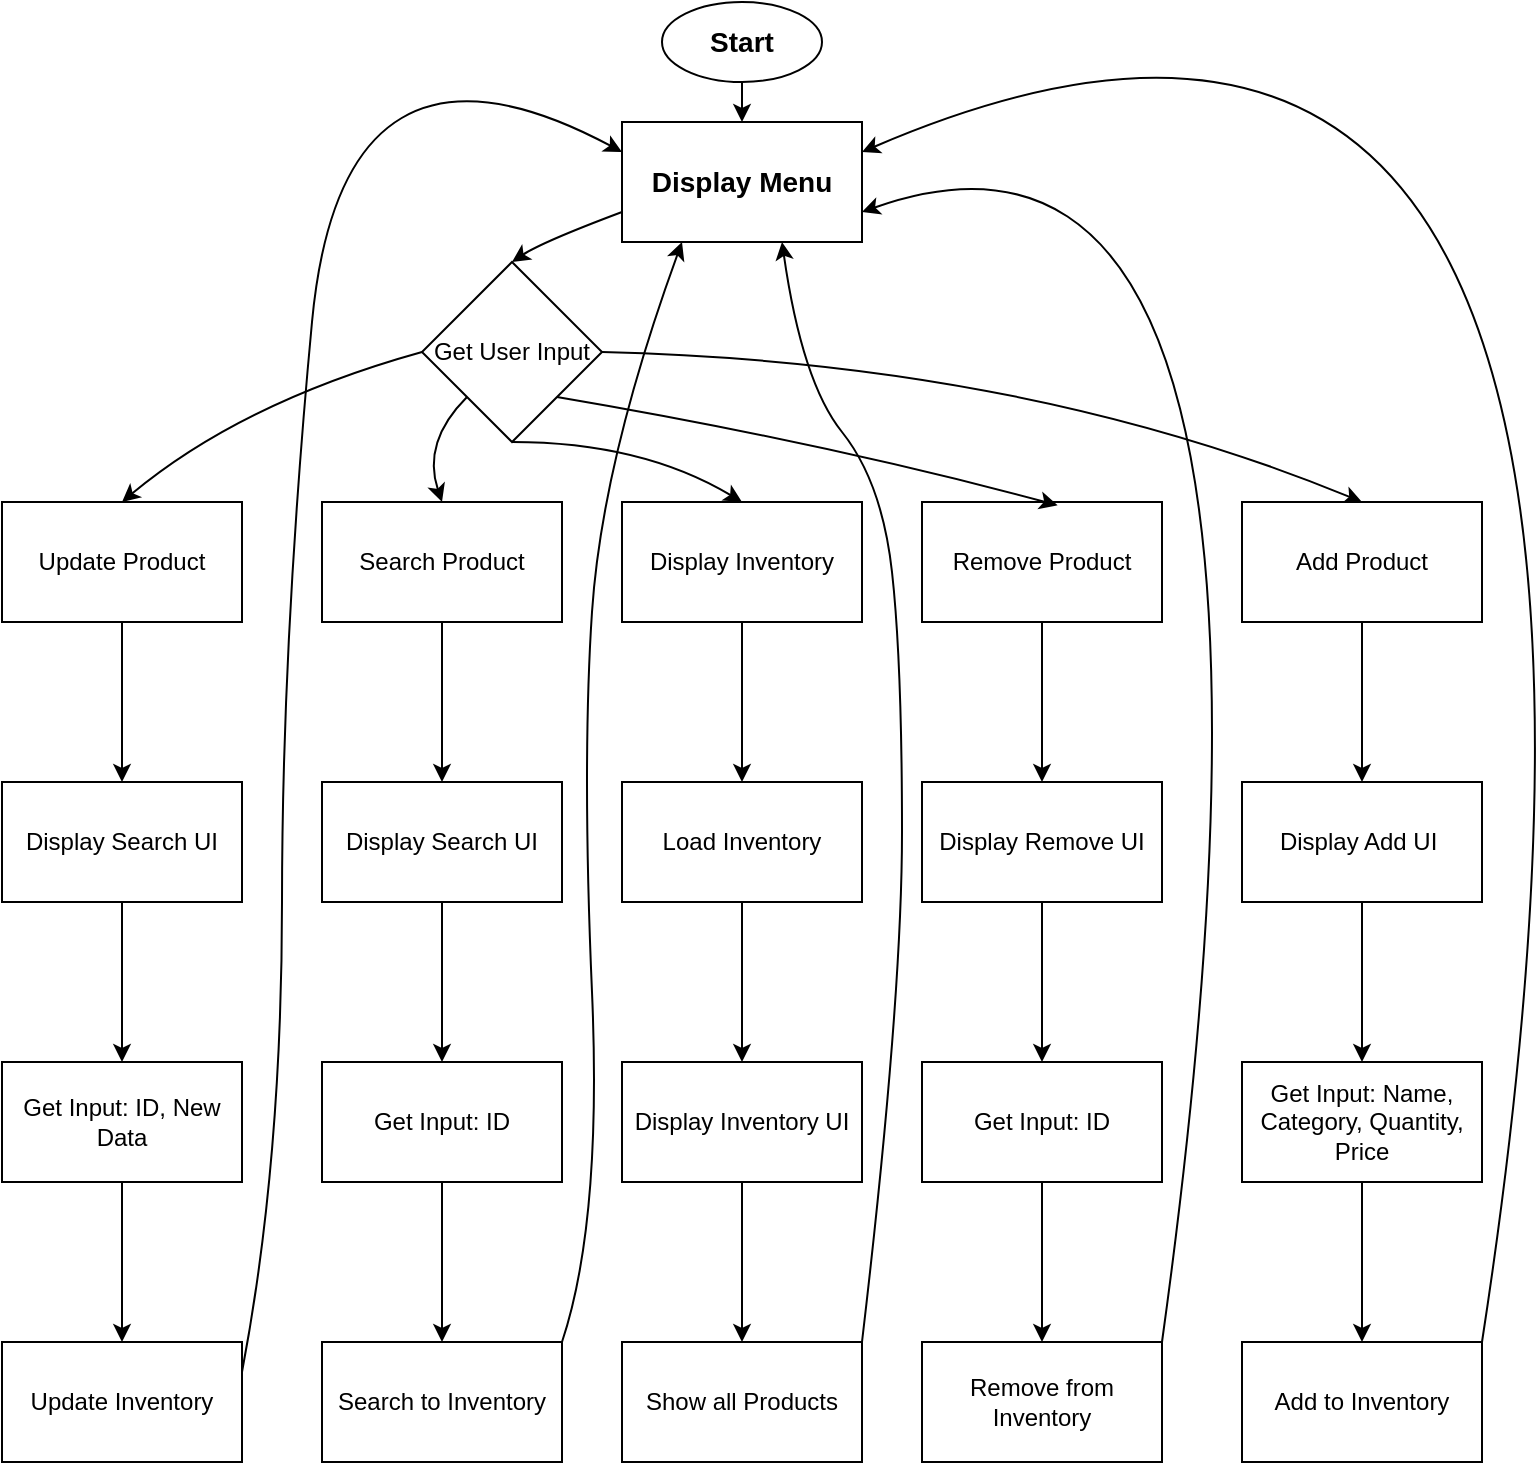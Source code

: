 <mxfile>
    <diagram id="IuuMAnqHUnREeQNYz0RK" name="Page-1">
        <mxGraphModel dx="1264" dy="826" grid="1" gridSize="10" guides="1" tooltips="1" connect="1" arrows="1" fold="1" page="1" pageScale="1" pageWidth="850" pageHeight="1100" math="0" shadow="0">
            <root>
                <mxCell id="0"/>
                <mxCell id="1" parent="0"/>
                <mxCell id="8" value="" style="edgeStyle=none;html=1;" edge="1" parent="1" source="2" target="7">
                    <mxGeometry relative="1" as="geometry"/>
                </mxCell>
                <mxCell id="2" value="Start" style="ellipse;whiteSpace=wrap;html=1;fontStyle=1;fontSize=14;" vertex="1" parent="1">
                    <mxGeometry x="370" y="40" width="80" height="40" as="geometry"/>
                </mxCell>
                <mxCell id="21" style="edgeStyle=none;html=1;exitX=0.5;exitY=1;exitDx=0;exitDy=0;entryX=0.5;entryY=0;entryDx=0;entryDy=0;rounded=0;curved=1;" edge="1" parent="1" source="5" target="12">
                    <mxGeometry relative="1" as="geometry">
                        <Array as="points">
                            <mxPoint x="160" y="240"/>
                        </Array>
                    </mxGeometry>
                </mxCell>
                <mxCell id="51" style="edgeStyle=none;html=1;exitX=1;exitY=1;exitDx=0;exitDy=0;entryX=0.5;entryY=0;entryDx=0;entryDy=0;rounded=0;curved=1;" edge="1" parent="1" source="5" target="22">
                    <mxGeometry relative="1" as="geometry">
                        <Array as="points">
                            <mxPoint x="250" y="260"/>
                        </Array>
                    </mxGeometry>
                </mxCell>
                <mxCell id="52" style="edgeStyle=none;html=1;exitX=1;exitY=0.5;exitDx=0;exitDy=0;entryX=0.5;entryY=0;entryDx=0;entryDy=0;rounded=0;curved=1;" edge="1" parent="1" source="5" target="30">
                    <mxGeometry relative="1" as="geometry">
                        <Array as="points">
                            <mxPoint x="360" y="260"/>
                        </Array>
                    </mxGeometry>
                </mxCell>
                <mxCell id="54" style="edgeStyle=none;html=1;exitX=0.5;exitY=0;exitDx=0;exitDy=0;entryX=0.5;entryY=0;entryDx=0;entryDy=0;rounded=0;curved=1;" edge="1" parent="1" source="5" target="44">
                    <mxGeometry relative="1" as="geometry">
                        <Array as="points">
                            <mxPoint x="550" y="220"/>
                        </Array>
                    </mxGeometry>
                </mxCell>
                <mxCell id="5" value="Get User Input" style="rhombus;whiteSpace=wrap;html=1;direction=south;" vertex="1" parent="1">
                    <mxGeometry x="250" y="170" width="90" height="90" as="geometry"/>
                </mxCell>
                <mxCell id="11" style="edgeStyle=none;html=1;exitX=0;exitY=0.75;exitDx=0;exitDy=0;entryX=0;entryY=0.5;entryDx=0;entryDy=0;rounded=0;curved=1;" edge="1" parent="1" source="7" target="5">
                    <mxGeometry relative="1" as="geometry">
                        <Array as="points">
                            <mxPoint x="310" y="160"/>
                        </Array>
                    </mxGeometry>
                </mxCell>
                <mxCell id="7" value="Display Menu" style="whiteSpace=wrap;html=1;fontSize=14;fontStyle=1;" vertex="1" parent="1">
                    <mxGeometry x="350" y="100" width="120" height="60" as="geometry"/>
                </mxCell>
                <mxCell id="14" value="" style="edgeStyle=none;html=1;" edge="1" parent="1" source="12" target="13">
                    <mxGeometry relative="1" as="geometry"/>
                </mxCell>
                <mxCell id="12" value="Update Product" style="rounded=0;whiteSpace=wrap;html=1;" vertex="1" parent="1">
                    <mxGeometry x="40" y="290" width="120" height="60" as="geometry"/>
                </mxCell>
                <mxCell id="16" value="" style="edgeStyle=none;html=1;" edge="1" parent="1" source="13" target="15">
                    <mxGeometry relative="1" as="geometry"/>
                </mxCell>
                <mxCell id="13" value="Display Search UI" style="rounded=0;whiteSpace=wrap;html=1;" vertex="1" parent="1">
                    <mxGeometry x="40" y="430" width="120" height="60" as="geometry"/>
                </mxCell>
                <mxCell id="18" value="" style="edgeStyle=none;html=1;" edge="1" parent="1" source="15" target="17">
                    <mxGeometry relative="1" as="geometry"/>
                </mxCell>
                <mxCell id="15" value="Get Input: ID, New Data" style="rounded=0;whiteSpace=wrap;html=1;" vertex="1" parent="1">
                    <mxGeometry x="40" y="570" width="120" height="60" as="geometry"/>
                </mxCell>
                <mxCell id="20" style="edgeStyle=none;html=1;exitX=1;exitY=0.25;exitDx=0;exitDy=0;entryX=0;entryY=0.25;entryDx=0;entryDy=0;rounded=0;curved=1;" edge="1" parent="1" source="17" target="7">
                    <mxGeometry relative="1" as="geometry">
                        <Array as="points">
                            <mxPoint x="180" y="620"/>
                            <mxPoint x="180" y="360"/>
                            <mxPoint x="210" y="40"/>
                        </Array>
                    </mxGeometry>
                </mxCell>
                <mxCell id="17" value="Update Inventory" style="rounded=0;whiteSpace=wrap;html=1;" vertex="1" parent="1">
                    <mxGeometry x="40" y="710" width="120" height="60" as="geometry"/>
                </mxCell>
                <mxCell id="24" value="" style="edgeStyle=none;html=1;" edge="1" parent="1" source="22" target="23">
                    <mxGeometry relative="1" as="geometry"/>
                </mxCell>
                <mxCell id="22" value="Search Product" style="rounded=0;whiteSpace=wrap;html=1;" vertex="1" parent="1">
                    <mxGeometry x="200" y="290" width="120" height="60" as="geometry"/>
                </mxCell>
                <mxCell id="26" value="" style="edgeStyle=none;html=1;" edge="1" parent="1" source="23" target="25">
                    <mxGeometry relative="1" as="geometry"/>
                </mxCell>
                <mxCell id="23" value="Display Search UI" style="rounded=0;whiteSpace=wrap;html=1;" vertex="1" parent="1">
                    <mxGeometry x="200" y="430" width="120" height="60" as="geometry"/>
                </mxCell>
                <mxCell id="28" value="" style="edgeStyle=none;html=1;" edge="1" parent="1" source="25" target="27">
                    <mxGeometry relative="1" as="geometry"/>
                </mxCell>
                <mxCell id="25" value="Get Input: ID" style="rounded=0;whiteSpace=wrap;html=1;" vertex="1" parent="1">
                    <mxGeometry x="200" y="570" width="120" height="60" as="geometry"/>
                </mxCell>
                <mxCell id="29" style="edgeStyle=none;html=1;exitX=1;exitY=0;exitDx=0;exitDy=0;entryX=0.25;entryY=1;entryDx=0;entryDy=0;rounded=0;curved=1;" edge="1" parent="1" source="27" target="7">
                    <mxGeometry relative="1" as="geometry">
                        <Array as="points">
                            <mxPoint x="340" y="650"/>
                            <mxPoint x="330" y="420"/>
                            <mxPoint x="340" y="270"/>
                        </Array>
                    </mxGeometry>
                </mxCell>
                <mxCell id="27" value="Search to Inventory" style="rounded=0;whiteSpace=wrap;html=1;" vertex="1" parent="1">
                    <mxGeometry x="200" y="710" width="120" height="60" as="geometry"/>
                </mxCell>
                <mxCell id="30" value="Display Inventory" style="rounded=0;whiteSpace=wrap;html=1;" vertex="1" parent="1">
                    <mxGeometry x="350" y="290" width="120" height="60" as="geometry"/>
                </mxCell>
                <mxCell id="31" value="" style="edgeStyle=none;html=1;" edge="1" source="30" target="32" parent="1">
                    <mxGeometry relative="1" as="geometry"/>
                </mxCell>
                <mxCell id="32" value="Load Inventory" style="rounded=0;whiteSpace=wrap;html=1;" vertex="1" parent="1">
                    <mxGeometry x="350" y="430" width="120" height="60" as="geometry"/>
                </mxCell>
                <mxCell id="33" value="" style="edgeStyle=none;html=1;" edge="1" source="32" target="34" parent="1">
                    <mxGeometry relative="1" as="geometry"/>
                </mxCell>
                <mxCell id="34" value="Display Inventory UI" style="rounded=0;whiteSpace=wrap;html=1;" vertex="1" parent="1">
                    <mxGeometry x="350" y="570" width="120" height="60" as="geometry"/>
                </mxCell>
                <mxCell id="35" value="" style="edgeStyle=none;html=1;" edge="1" source="34" target="36" parent="1">
                    <mxGeometry relative="1" as="geometry"/>
                </mxCell>
                <mxCell id="36" value="Show all Products" style="rounded=0;whiteSpace=wrap;html=1;" vertex="1" parent="1">
                    <mxGeometry x="350" y="710" width="120" height="60" as="geometry"/>
                </mxCell>
                <mxCell id="37" value="Remove Product" style="rounded=0;whiteSpace=wrap;html=1;" vertex="1" parent="1">
                    <mxGeometry x="500" y="290" width="120" height="60" as="geometry"/>
                </mxCell>
                <mxCell id="38" value="" style="edgeStyle=none;html=1;" edge="1" source="37" target="39" parent="1">
                    <mxGeometry relative="1" as="geometry"/>
                </mxCell>
                <mxCell id="39" value="Display Remove UI" style="rounded=0;whiteSpace=wrap;html=1;" vertex="1" parent="1">
                    <mxGeometry x="500" y="430" width="120" height="60" as="geometry"/>
                </mxCell>
                <mxCell id="40" value="" style="edgeStyle=none;html=1;" edge="1" source="39" target="41" parent="1">
                    <mxGeometry relative="1" as="geometry"/>
                </mxCell>
                <mxCell id="41" value="Get Input: ID" style="rounded=0;whiteSpace=wrap;html=1;" vertex="1" parent="1">
                    <mxGeometry x="500" y="570" width="120" height="60" as="geometry"/>
                </mxCell>
                <mxCell id="42" value="" style="edgeStyle=none;html=1;" edge="1" source="41" target="43" parent="1">
                    <mxGeometry relative="1" as="geometry"/>
                </mxCell>
                <mxCell id="43" value="Remove from Inventory" style="rounded=0;whiteSpace=wrap;html=1;" vertex="1" parent="1">
                    <mxGeometry x="500" y="710" width="120" height="60" as="geometry"/>
                </mxCell>
                <mxCell id="44" value="Add Product" style="rounded=0;whiteSpace=wrap;html=1;" vertex="1" parent="1">
                    <mxGeometry x="660" y="290" width="120" height="60" as="geometry"/>
                </mxCell>
                <mxCell id="45" value="" style="edgeStyle=none;html=1;" edge="1" source="44" target="46" parent="1">
                    <mxGeometry relative="1" as="geometry"/>
                </mxCell>
                <mxCell id="46" value="Display Add UI&amp;nbsp;" style="rounded=0;whiteSpace=wrap;html=1;" vertex="1" parent="1">
                    <mxGeometry x="660" y="430" width="120" height="60" as="geometry"/>
                </mxCell>
                <mxCell id="47" value="" style="edgeStyle=none;html=1;" edge="1" source="46" target="48" parent="1">
                    <mxGeometry relative="1" as="geometry"/>
                </mxCell>
                <mxCell id="48" value="Get Input: Name, Category, Quantity, Price" style="rounded=0;whiteSpace=wrap;html=1;" vertex="1" parent="1">
                    <mxGeometry x="660" y="570" width="120" height="60" as="geometry"/>
                </mxCell>
                <mxCell id="49" value="" style="edgeStyle=none;html=1;" edge="1" source="48" target="50" parent="1">
                    <mxGeometry relative="1" as="geometry"/>
                </mxCell>
                <mxCell id="59" style="edgeStyle=none;html=1;exitX=1;exitY=0;exitDx=0;exitDy=0;entryX=1;entryY=0.25;entryDx=0;entryDy=0;rounded=0;curved=1;" edge="1" parent="1" source="50" target="7">
                    <mxGeometry relative="1" as="geometry">
                        <Array as="points">
                            <mxPoint x="900" y="-70"/>
                        </Array>
                    </mxGeometry>
                </mxCell>
                <mxCell id="50" value="Add to Inventory" style="rounded=0;whiteSpace=wrap;html=1;" vertex="1" parent="1">
                    <mxGeometry x="660" y="710" width="120" height="60" as="geometry"/>
                </mxCell>
                <mxCell id="53" style="edgeStyle=none;html=1;exitX=1;exitY=0;exitDx=0;exitDy=0;entryX=0.565;entryY=0.027;entryDx=0;entryDy=0;entryPerimeter=0;rounded=0;curved=1;" edge="1" parent="1" source="5" target="37">
                    <mxGeometry relative="1" as="geometry">
                        <Array as="points">
                            <mxPoint x="450" y="260"/>
                        </Array>
                    </mxGeometry>
                </mxCell>
                <mxCell id="55" style="edgeStyle=none;html=1;exitX=1;exitY=0;exitDx=0;exitDy=0;rounded=0;curved=1;" edge="1" parent="1" source="36">
                    <mxGeometry relative="1" as="geometry">
                        <mxPoint x="430" y="160" as="targetPoint"/>
                        <Array as="points">
                            <mxPoint x="490" y="540"/>
                            <mxPoint x="490" y="370"/>
                            <mxPoint x="480" y="280"/>
                            <mxPoint x="440" y="230"/>
                        </Array>
                    </mxGeometry>
                </mxCell>
                <mxCell id="56" style="edgeStyle=none;html=1;exitX=1;exitY=0;exitDx=0;exitDy=0;entryX=1;entryY=0.75;entryDx=0;entryDy=0;rounded=0;curved=1;" edge="1" parent="1" source="43" target="7">
                    <mxGeometry relative="1" as="geometry">
                        <Array as="points">
                            <mxPoint x="710" y="60"/>
                        </Array>
                    </mxGeometry>
                </mxCell>
            </root>
        </mxGraphModel>
    </diagram>
</mxfile>